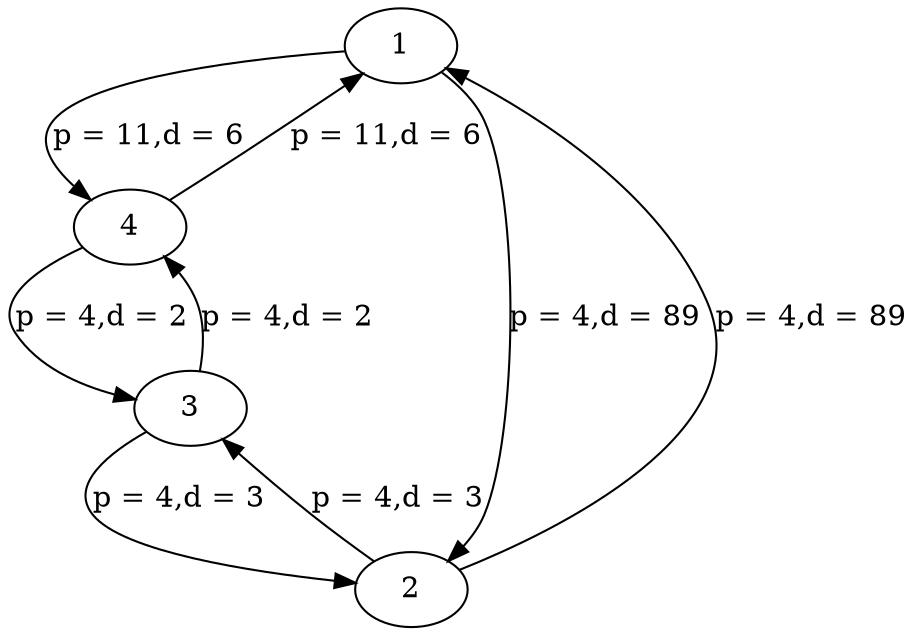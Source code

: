digraph G {
	1 -> 4 [label="p = 11,d = 6"]
	1 -> 2 [label="p = 4,d = 89"]
	2 -> 3 [label="p = 4,d = 3"]
	2 -> 1 [label="p = 4,d = 89"]
	3 -> 2 [label="p = 4,d = 3"]
	3 -> 4 [label="p = 4,d = 2"]
	4 -> 3 [label="p = 4,d = 2"]
	4 -> 1 [label="p = 11,d = 6"]
}
